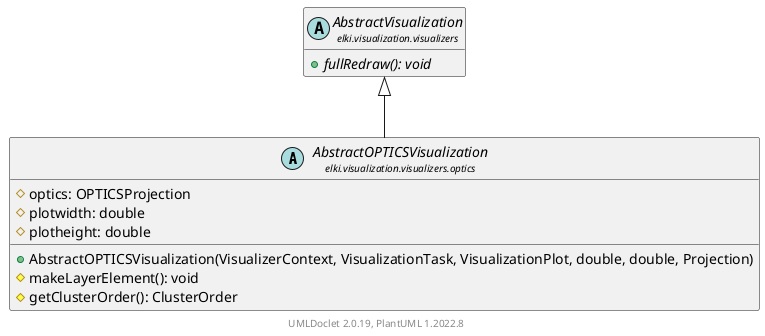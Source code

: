 @startuml
    remove .*\.(Instance|Par|Parameterizer|Factory)$
    set namespaceSeparator none
    hide empty fields
    hide empty methods

    abstract class "<size:14>AbstractOPTICSVisualization\n<size:10>elki.visualization.visualizers.optics" as elki.visualization.visualizers.optics.AbstractOPTICSVisualization [[AbstractOPTICSVisualization.html]] {
        #optics: OPTICSProjection
        #plotwidth: double
        #plotheight: double
        +AbstractOPTICSVisualization(VisualizerContext, VisualizationTask, VisualizationPlot, double, double, Projection)
        #makeLayerElement(): void
        #getClusterOrder(): ClusterOrder
    }

    abstract class "<size:14>AbstractVisualization\n<size:10>elki.visualization.visualizers" as elki.visualization.visualizers.AbstractVisualization [[../AbstractVisualization.html]] {
        {abstract} +fullRedraw(): void
    }

    elki.visualization.visualizers.AbstractVisualization <|-- elki.visualization.visualizers.optics.AbstractOPTICSVisualization

    center footer UMLDoclet 2.0.19, PlantUML 1.2022.8
@enduml

